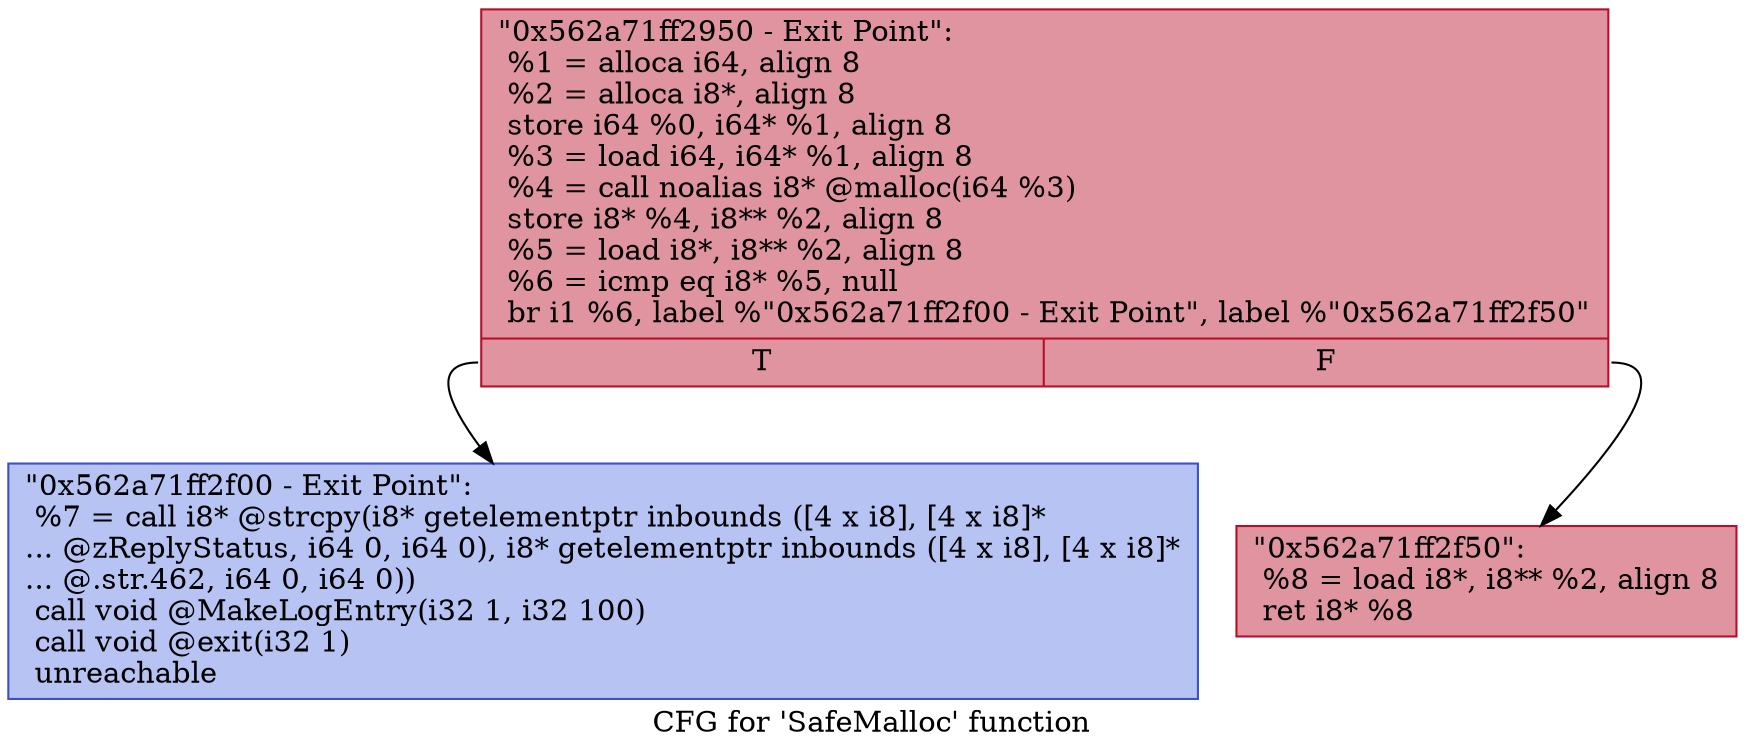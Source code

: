 digraph "CFG for 'SafeMalloc' function" {
	label="CFG for 'SafeMalloc' function";

	Node0x562a71ff2950 [shape=record,color="#b70d28ff", style=filled, fillcolor="#b70d2870",label="{\"0x562a71ff2950 - Exit Point\":\l  %1 = alloca i64, align 8\l  %2 = alloca i8*, align 8\l  store i64 %0, i64* %1, align 8\l  %3 = load i64, i64* %1, align 8\l  %4 = call noalias i8* @malloc(i64 %3)\l  store i8* %4, i8** %2, align 8\l  %5 = load i8*, i8** %2, align 8\l  %6 = icmp eq i8* %5, null\l  br i1 %6, label %\"0x562a71ff2f00 - Exit Point\", label %\"0x562a71ff2f50\"\l|{<s0>T|<s1>F}}"];
	Node0x562a71ff2950:s0 -> Node0x562a71ff2f00;
	Node0x562a71ff2950:s1 -> Node0x562a71ff2f50;
	Node0x562a71ff2f00 [shape=record,color="#3d50c3ff", style=filled, fillcolor="#5977e370",label="{\"0x562a71ff2f00 - Exit Point\":                    \l  %7 = call i8* @strcpy(i8* getelementptr inbounds ([4 x i8], [4 x i8]*\l... @zReplyStatus, i64 0, i64 0), i8* getelementptr inbounds ([4 x i8], [4 x i8]*\l... @.str.462, i64 0, i64 0))\l  call void @MakeLogEntry(i32 1, i32 100)\l  call void @exit(i32 1)\l  unreachable\l}"];
	Node0x562a71ff2f50 [shape=record,color="#b70d28ff", style=filled, fillcolor="#b70d2870",label="{\"0x562a71ff2f50\":                                 \l  %8 = load i8*, i8** %2, align 8\l  ret i8* %8\l}"];
}

